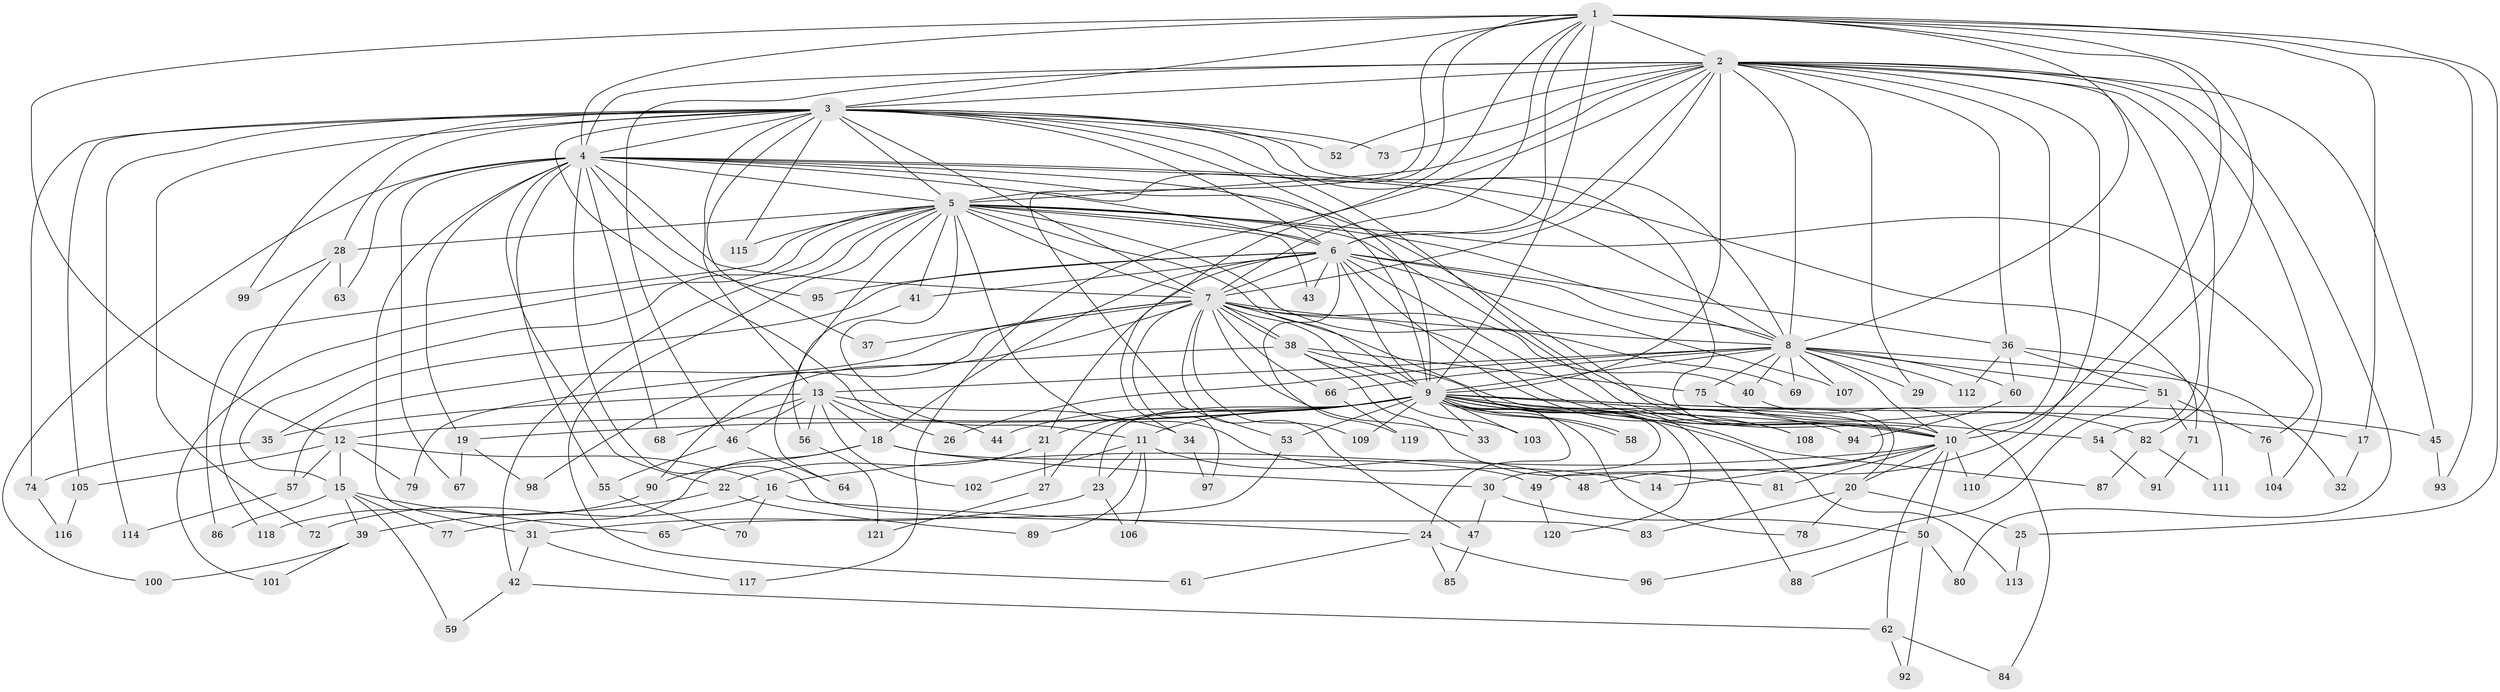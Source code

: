 // Generated by graph-tools (version 1.1) at 2025/11/02/27/25 16:11:04]
// undirected, 121 vertices, 267 edges
graph export_dot {
graph [start="1"]
  node [color=gray90,style=filled];
  1;
  2;
  3;
  4;
  5;
  6;
  7;
  8;
  9;
  10;
  11;
  12;
  13;
  14;
  15;
  16;
  17;
  18;
  19;
  20;
  21;
  22;
  23;
  24;
  25;
  26;
  27;
  28;
  29;
  30;
  31;
  32;
  33;
  34;
  35;
  36;
  37;
  38;
  39;
  40;
  41;
  42;
  43;
  44;
  45;
  46;
  47;
  48;
  49;
  50;
  51;
  52;
  53;
  54;
  55;
  56;
  57;
  58;
  59;
  60;
  61;
  62;
  63;
  64;
  65;
  66;
  67;
  68;
  69;
  70;
  71;
  72;
  73;
  74;
  75;
  76;
  77;
  78;
  79;
  80;
  81;
  82;
  83;
  84;
  85;
  86;
  87;
  88;
  89;
  90;
  91;
  92;
  93;
  94;
  95;
  96;
  97;
  98;
  99;
  100;
  101;
  102;
  103;
  104;
  105;
  106;
  107;
  108;
  109;
  110;
  111;
  112;
  113;
  114;
  115;
  116;
  117;
  118;
  119;
  120;
  121;
  1 -- 2;
  1 -- 3;
  1 -- 4;
  1 -- 5;
  1 -- 6;
  1 -- 7;
  1 -- 8;
  1 -- 9;
  1 -- 10;
  1 -- 12;
  1 -- 17;
  1 -- 25;
  1 -- 34;
  1 -- 53;
  1 -- 93;
  1 -- 110;
  2 -- 3;
  2 -- 4;
  2 -- 5;
  2 -- 6;
  2 -- 7;
  2 -- 8;
  2 -- 9;
  2 -- 10;
  2 -- 29;
  2 -- 36;
  2 -- 45;
  2 -- 46;
  2 -- 48;
  2 -- 52;
  2 -- 54;
  2 -- 73;
  2 -- 80;
  2 -- 82;
  2 -- 104;
  2 -- 117;
  3 -- 4;
  3 -- 5;
  3 -- 6;
  3 -- 7;
  3 -- 8;
  3 -- 9;
  3 -- 10;
  3 -- 13;
  3 -- 20;
  3 -- 28;
  3 -- 37;
  3 -- 44;
  3 -- 52;
  3 -- 72;
  3 -- 73;
  3 -- 74;
  3 -- 99;
  3 -- 105;
  3 -- 114;
  3 -- 115;
  4 -- 5;
  4 -- 6;
  4 -- 7;
  4 -- 8;
  4 -- 9;
  4 -- 10;
  4 -- 19;
  4 -- 22;
  4 -- 31;
  4 -- 55;
  4 -- 63;
  4 -- 67;
  4 -- 68;
  4 -- 71;
  4 -- 83;
  4 -- 95;
  4 -- 100;
  5 -- 6;
  5 -- 7;
  5 -- 8;
  5 -- 9;
  5 -- 10;
  5 -- 11;
  5 -- 14;
  5 -- 15;
  5 -- 28;
  5 -- 41;
  5 -- 42;
  5 -- 43;
  5 -- 56;
  5 -- 61;
  5 -- 69;
  5 -- 76;
  5 -- 86;
  5 -- 101;
  5 -- 115;
  6 -- 7;
  6 -- 8;
  6 -- 9;
  6 -- 10;
  6 -- 18;
  6 -- 21;
  6 -- 35;
  6 -- 36;
  6 -- 41;
  6 -- 43;
  6 -- 95;
  6 -- 107;
  6 -- 108;
  6 -- 119;
  7 -- 8;
  7 -- 9;
  7 -- 10;
  7 -- 33;
  7 -- 37;
  7 -- 38;
  7 -- 38;
  7 -- 40;
  7 -- 47;
  7 -- 49;
  7 -- 57;
  7 -- 66;
  7 -- 90;
  7 -- 97;
  7 -- 98;
  7 -- 109;
  8 -- 9;
  8 -- 10;
  8 -- 13;
  8 -- 26;
  8 -- 29;
  8 -- 32;
  8 -- 40;
  8 -- 51;
  8 -- 60;
  8 -- 66;
  8 -- 69;
  8 -- 75;
  8 -- 107;
  8 -- 112;
  9 -- 10;
  9 -- 11;
  9 -- 12;
  9 -- 17;
  9 -- 19;
  9 -- 21;
  9 -- 23;
  9 -- 24;
  9 -- 27;
  9 -- 30;
  9 -- 33;
  9 -- 44;
  9 -- 45;
  9 -- 53;
  9 -- 54;
  9 -- 58;
  9 -- 58;
  9 -- 78;
  9 -- 87;
  9 -- 94;
  9 -- 103;
  9 -- 108;
  9 -- 109;
  9 -- 113;
  9 -- 120;
  10 -- 14;
  10 -- 16;
  10 -- 20;
  10 -- 50;
  10 -- 62;
  10 -- 81;
  10 -- 110;
  11 -- 23;
  11 -- 48;
  11 -- 89;
  11 -- 102;
  11 -- 106;
  12 -- 15;
  12 -- 16;
  12 -- 57;
  12 -- 79;
  12 -- 105;
  13 -- 18;
  13 -- 26;
  13 -- 34;
  13 -- 35;
  13 -- 46;
  13 -- 56;
  13 -- 68;
  13 -- 102;
  15 -- 39;
  15 -- 59;
  15 -- 65;
  15 -- 77;
  15 -- 86;
  16 -- 24;
  16 -- 70;
  16 -- 72;
  17 -- 32;
  18 -- 30;
  18 -- 49;
  18 -- 77;
  18 -- 90;
  19 -- 67;
  19 -- 98;
  20 -- 25;
  20 -- 78;
  20 -- 83;
  21 -- 22;
  21 -- 27;
  22 -- 39;
  22 -- 89;
  23 -- 31;
  23 -- 106;
  24 -- 61;
  24 -- 85;
  24 -- 96;
  25 -- 113;
  27 -- 121;
  28 -- 63;
  28 -- 99;
  28 -- 118;
  30 -- 47;
  30 -- 50;
  31 -- 42;
  31 -- 117;
  34 -- 97;
  35 -- 74;
  36 -- 51;
  36 -- 60;
  36 -- 111;
  36 -- 112;
  38 -- 75;
  38 -- 79;
  38 -- 81;
  38 -- 88;
  38 -- 103;
  39 -- 100;
  39 -- 101;
  40 -- 84;
  41 -- 64;
  42 -- 59;
  42 -- 62;
  45 -- 93;
  46 -- 55;
  46 -- 64;
  47 -- 85;
  49 -- 120;
  50 -- 80;
  50 -- 88;
  50 -- 92;
  51 -- 71;
  51 -- 76;
  51 -- 96;
  53 -- 65;
  54 -- 91;
  55 -- 70;
  56 -- 121;
  57 -- 114;
  60 -- 94;
  62 -- 84;
  62 -- 92;
  66 -- 119;
  71 -- 91;
  74 -- 116;
  75 -- 82;
  76 -- 104;
  82 -- 87;
  82 -- 111;
  90 -- 118;
  105 -- 116;
}
